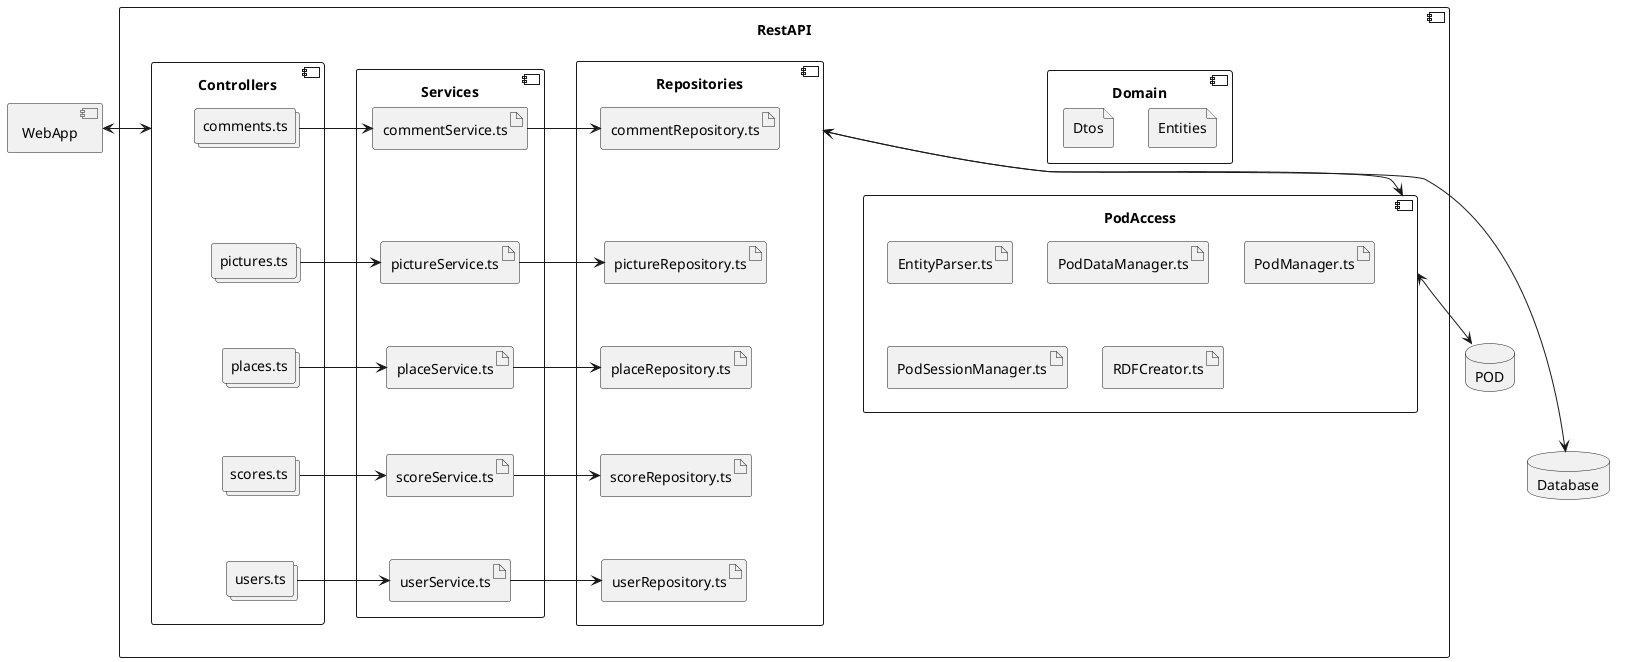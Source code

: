 @startuml
' Building Block View Diagram v1.0
' Level 2: Webapp
skinparam actorStyle awesome
'-----------------------
'Definition of actors
'-----------------------
component RestAPI as Backend{

    component PodAccess {
                artifact EntityParser as "EntityParser.ts"
                artifact PodDataManager as "PodDataManager.ts"
                artifact PodManager as "PodManager.ts"
                artifact PodSessionManager as "PodSessionManager.ts"
                artifact RDFCreator as "RDFCreator.ts"
    }

    component Domain {
        file Entities
        file Dtos
    }

    component Repositories {
        artifact CommentRepo as "commentRepository.ts"
        artifact PictureRepo as "pictureRepository.ts"
        artifact PlaceRepo as "placeRepository.ts"
        artifact ScoreRepo as "scoreRepository.ts"
        artifact UserRepo as "userRepository.ts"

    }

    component Services {
        artifact CommentService as "commentService.ts"
        artifact PictureService as "pictureService.ts"
        artifact PlaceService as "placeService.ts"
        artifact ScoreService as "scoreService.ts"
        artifact UserService as "userService.ts"
    }

    component Controllers {
        collections CommentController as "comments.ts"
        collections PictureController as "pictures.ts"
        collections PlaceController as "places.ts"
        collections ScoreController as "scores.ts"
        collections UserController as "users.ts"
    }
}

database Database
database POD

component WebApp

'-----------------------
'Definition of relations
'-----------------------
Controllers <-l-> WebApp

CommentController -[hidden]- PictureController
PictureController -[hidden]- PlaceController
PlaceController -[hidden]- ScoreController
ScoreController -[hidden]- UserController

CommentRepo -[hidden]- PictureRepo
PictureRepo -[hidden]- PlaceRepo
PlaceRepo -[hidden]- ScoreRepo
ScoreRepo -[hidden]- UserRepo

CommentService -[hidden]- PictureService
PictureService -[hidden]- PlaceService
PlaceService -[hidden]- ScoreService
ScoreService -[hidden]- UserService

CommentService -> CommentRepo
PictureService -> PictureRepo
PlaceService -> PlaceRepo
ScoreService -> ScoreRepo
UserService -> UserRepo

CommentController -> CommentService
PictureController -> PictureService
PlaceController -> PlaceService
ScoreController -> ScoreService
UserController -> UserService

'Controllers -u-> Dtos
'Services -u-> Dtos
'
'Repositories -u-> Entities
'Services -u-> Entities

PictureRepo -[hidden]r-> PodAccess
Repositories <--d--> Database
Repositories <-u-> PodAccess
PodAccess <-d-> POD

@enduml